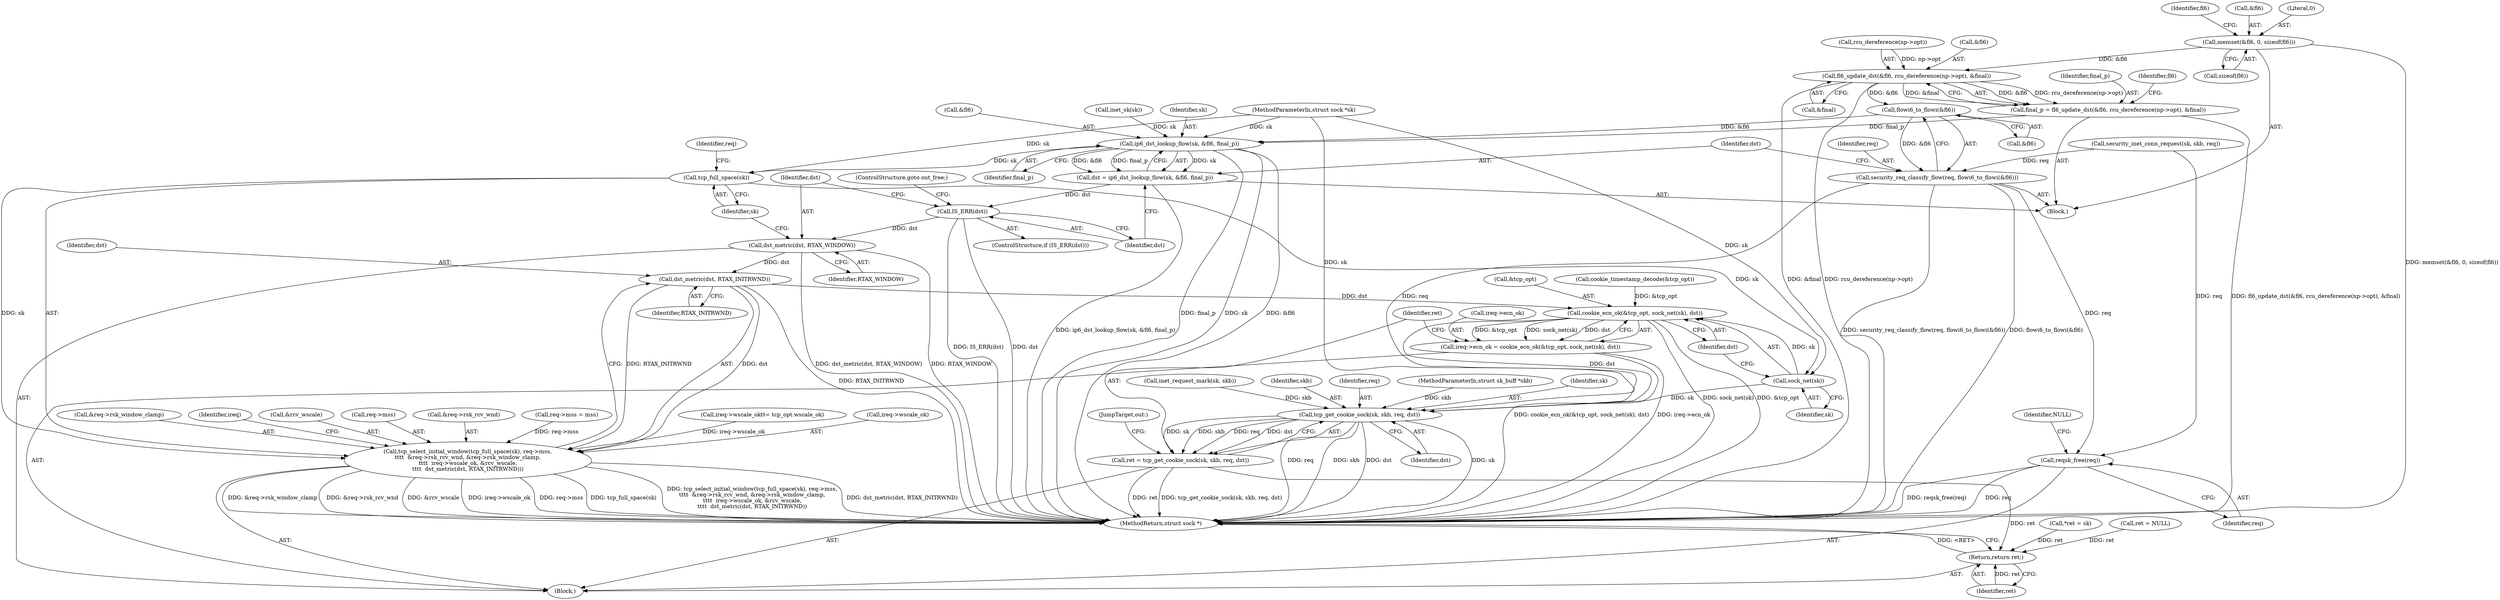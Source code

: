 digraph "0_linux_45f6fad84cc305103b28d73482b344d7f5b76f39_14@API" {
"1000425" [label="(Call,memset(&fl6, 0, sizeof(fl6)))"];
"1000445" [label="(Call,fl6_update_dst(&fl6, rcu_dereference(np->opt), &final))"];
"1000443" [label="(Call,final_p = fl6_update_dst(&fl6, rcu_dereference(np->opt), &final))"];
"1000497" [label="(Call,ip6_dst_lookup_flow(sk, &fl6, final_p))"];
"1000495" [label="(Call,dst = ip6_dst_lookup_flow(sk, &fl6, final_p))"];
"1000503" [label="(Call,IS_ERR(dst))"];
"1000506" [label="(Call,dst_metric(dst, RTAX_WINDOW))"];
"1000528" [label="(Call,dst_metric(dst, RTAX_INITRWND))"];
"1000509" [label="(Call,tcp_select_initial_window(tcp_full_space(sk), req->mss,\n\t\t\t\t  &req->rsk_rcv_wnd, &req->rsk_window_clamp,\n\t\t\t\t  ireq->wscale_ok, &rcv_wscale,\n\t\t\t\t  dst_metric(dst, RTAX_INITRWND)))"];
"1000540" [label="(Call,cookie_ecn_ok(&tcp_opt, sock_net(sk), dst))"];
"1000536" [label="(Call,ireq->ecn_ok = cookie_ecn_ok(&tcp_opt, sock_net(sk), dst))"];
"1000548" [label="(Call,tcp_get_cookie_sock(sk, skb, req, dst))"];
"1000546" [label="(Call,ret = tcp_get_cookie_sock(sk, skb, req, dst))"];
"1000554" [label="(Return,return ret;)"];
"1000510" [label="(Call,tcp_full_space(sk))"];
"1000543" [label="(Call,sock_net(sk))"];
"1000492" [label="(Call,flowi6_to_flowi(&fl6))"];
"1000490" [label="(Call,security_req_classify_flow(req, flowi6_to_flowi(&fl6)))"];
"1000557" [label="(Call,reqsk_free(req))"];
"1000497" [label="(Call,ip6_dst_lookup_flow(sk, &fl6, final_p))"];
"1000135" [label="(Call,*ret = sk)"];
"1000507" [label="(Identifier,dst)"];
"1000543" [label="(Call,sock_net(sk))"];
"1000226" [label="(Call,security_inet_conn_request(sk, skb, req))"];
"1000198" [label="(Call,ret = NULL)"];
"1000104" [label="(MethodParameterIn,struct sock *sk)"];
"1000491" [label="(Identifier,req)"];
"1000501" [label="(Identifier,final_p)"];
"1000492" [label="(Call,flowi6_to_flowi(&fl6))"];
"1000373" [label="(Call,ireq->wscale_ok\t\t= tcp_opt.wscale_ok)"];
"1000351" [label="(Call,inet_request_mark(sk, skb))"];
"1000546" [label="(Call,ret = tcp_get_cookie_sock(sk, skb, req, dst))"];
"1000528" [label="(Call,dst_metric(dst, RTAX_INITRWND))"];
"1000433" [label="(Identifier,fl6)"];
"1000554" [label="(Return,return ret;)"];
"1000448" [label="(Call,rcu_dereference(np->opt))"];
"1000425" [label="(Call,memset(&fl6, 0, sizeof(fl6)))"];
"1000498" [label="(Identifier,sk)"];
"1000496" [label="(Identifier,dst)"];
"1000194" [label="(Call,cookie_timestamp_decode(&tcp_opt))"];
"1000552" [label="(Identifier,dst)"];
"1000499" [label="(Call,&fl6)"];
"1000490" [label="(Call,security_req_classify_flow(req, flowi6_to_flowi(&fl6)))"];
"1000506" [label="(Call,dst_metric(dst, RTAX_WINDOW))"];
"1000558" [label="(Identifier,req)"];
"1000555" [label="(Identifier,ret)"];
"1000444" [label="(Identifier,final_p)"];
"1000529" [label="(Identifier,dst)"];
"1000541" [label="(Call,&tcp_opt)"];
"1000536" [label="(Call,ireq->ecn_ok = cookie_ecn_ok(&tcp_opt, sock_net(sk), dst))"];
"1000445" [label="(Call,fl6_update_dst(&fl6, rcu_dereference(np->opt), &final))"];
"1000553" [label="(JumpTarget,out:)"];
"1000456" [label="(Identifier,fl6)"];
"1000545" [label="(Identifier,dst)"];
"1000550" [label="(Identifier,skb)"];
"1000511" [label="(Identifier,sk)"];
"1000502" [label="(ControlStructure,if (IS_ERR(dst)))"];
"1000443" [label="(Call,final_p = fl6_update_dst(&fl6, rcu_dereference(np->opt), &final))"];
"1000504" [label="(Identifier,dst)"];
"1000530" [label="(Identifier,RTAX_INITRWND)"];
"1000547" [label="(Identifier,ret)"];
"1000510" [label="(Call,tcp_full_space(sk))"];
"1000523" [label="(Call,ireq->wscale_ok)"];
"1000426" [label="(Call,&fl6)"];
"1000519" [label="(Call,&req->rsk_window_clamp)"];
"1000503" [label="(Call,IS_ERR(dst))"];
"1000429" [label="(Call,sizeof(fl6))"];
"1000533" [label="(Identifier,ireq)"];
"1000537" [label="(Call,ireq->ecn_ok)"];
"1000428" [label="(Literal,0)"];
"1000487" [label="(Call,inet_sk(sk))"];
"1000560" [label="(Identifier,NULL)"];
"1000544" [label="(Identifier,sk)"];
"1000548" [label="(Call,tcp_get_cookie_sock(sk, skb, req, dst))"];
"1000452" [label="(Call,&final)"];
"1000526" [label="(Call,&rcv_wscale)"];
"1000512" [label="(Call,req->mss)"];
"1000551" [label="(Identifier,req)"];
"1000105" [label="(MethodParameterIn,struct sk_buff *skb)"];
"1000508" [label="(Identifier,RTAX_WINDOW)"];
"1000561" [label="(MethodReturn,struct sock *)"];
"1000505" [label="(ControlStructure,goto out_free;)"];
"1000557" [label="(Call,reqsk_free(req))"];
"1000446" [label="(Call,&fl6)"];
"1000495" [label="(Call,dst = ip6_dst_lookup_flow(sk, &fl6, final_p))"];
"1000106" [label="(Block,)"];
"1000540" [label="(Call,cookie_ecn_ok(&tcp_opt, sock_net(sk), dst))"];
"1000509" [label="(Call,tcp_select_initial_window(tcp_full_space(sk), req->mss,\n\t\t\t\t  &req->rsk_rcv_wnd, &req->rsk_window_clamp,\n\t\t\t\t  ireq->wscale_ok, &rcv_wscale,\n\t\t\t\t  dst_metric(dst, RTAX_INITRWND)))"];
"1000421" [label="(Block,)"];
"1000549" [label="(Identifier,sk)"];
"1000515" [label="(Call,&req->rsk_rcv_wnd)"];
"1000513" [label="(Identifier,req)"];
"1000493" [label="(Call,&fl6)"];
"1000231" [label="(Call,req->mss = mss)"];
"1000425" -> "1000421"  [label="AST: "];
"1000425" -> "1000429"  [label="CFG: "];
"1000426" -> "1000425"  [label="AST: "];
"1000428" -> "1000425"  [label="AST: "];
"1000429" -> "1000425"  [label="AST: "];
"1000433" -> "1000425"  [label="CFG: "];
"1000425" -> "1000561"  [label="DDG: memset(&fl6, 0, sizeof(fl6))"];
"1000425" -> "1000445"  [label="DDG: &fl6"];
"1000445" -> "1000443"  [label="AST: "];
"1000445" -> "1000452"  [label="CFG: "];
"1000446" -> "1000445"  [label="AST: "];
"1000448" -> "1000445"  [label="AST: "];
"1000452" -> "1000445"  [label="AST: "];
"1000443" -> "1000445"  [label="CFG: "];
"1000445" -> "1000561"  [label="DDG: &final"];
"1000445" -> "1000561"  [label="DDG: rcu_dereference(np->opt)"];
"1000445" -> "1000443"  [label="DDG: &fl6"];
"1000445" -> "1000443"  [label="DDG: rcu_dereference(np->opt)"];
"1000445" -> "1000443"  [label="DDG: &final"];
"1000448" -> "1000445"  [label="DDG: np->opt"];
"1000445" -> "1000492"  [label="DDG: &fl6"];
"1000443" -> "1000421"  [label="AST: "];
"1000444" -> "1000443"  [label="AST: "];
"1000456" -> "1000443"  [label="CFG: "];
"1000443" -> "1000561"  [label="DDG: fl6_update_dst(&fl6, rcu_dereference(np->opt), &final)"];
"1000443" -> "1000497"  [label="DDG: final_p"];
"1000497" -> "1000495"  [label="AST: "];
"1000497" -> "1000501"  [label="CFG: "];
"1000498" -> "1000497"  [label="AST: "];
"1000499" -> "1000497"  [label="AST: "];
"1000501" -> "1000497"  [label="AST: "];
"1000495" -> "1000497"  [label="CFG: "];
"1000497" -> "1000561"  [label="DDG: sk"];
"1000497" -> "1000561"  [label="DDG: &fl6"];
"1000497" -> "1000561"  [label="DDG: final_p"];
"1000497" -> "1000495"  [label="DDG: sk"];
"1000497" -> "1000495"  [label="DDG: &fl6"];
"1000497" -> "1000495"  [label="DDG: final_p"];
"1000487" -> "1000497"  [label="DDG: sk"];
"1000104" -> "1000497"  [label="DDG: sk"];
"1000492" -> "1000497"  [label="DDG: &fl6"];
"1000497" -> "1000510"  [label="DDG: sk"];
"1000495" -> "1000421"  [label="AST: "];
"1000496" -> "1000495"  [label="AST: "];
"1000504" -> "1000495"  [label="CFG: "];
"1000495" -> "1000561"  [label="DDG: ip6_dst_lookup_flow(sk, &fl6, final_p)"];
"1000495" -> "1000503"  [label="DDG: dst"];
"1000503" -> "1000502"  [label="AST: "];
"1000503" -> "1000504"  [label="CFG: "];
"1000504" -> "1000503"  [label="AST: "];
"1000505" -> "1000503"  [label="CFG: "];
"1000507" -> "1000503"  [label="CFG: "];
"1000503" -> "1000561"  [label="DDG: IS_ERR(dst)"];
"1000503" -> "1000561"  [label="DDG: dst"];
"1000503" -> "1000506"  [label="DDG: dst"];
"1000506" -> "1000106"  [label="AST: "];
"1000506" -> "1000508"  [label="CFG: "];
"1000507" -> "1000506"  [label="AST: "];
"1000508" -> "1000506"  [label="AST: "];
"1000511" -> "1000506"  [label="CFG: "];
"1000506" -> "1000561"  [label="DDG: dst_metric(dst, RTAX_WINDOW)"];
"1000506" -> "1000561"  [label="DDG: RTAX_WINDOW"];
"1000506" -> "1000528"  [label="DDG: dst"];
"1000528" -> "1000509"  [label="AST: "];
"1000528" -> "1000530"  [label="CFG: "];
"1000529" -> "1000528"  [label="AST: "];
"1000530" -> "1000528"  [label="AST: "];
"1000509" -> "1000528"  [label="CFG: "];
"1000528" -> "1000561"  [label="DDG: RTAX_INITRWND"];
"1000528" -> "1000509"  [label="DDG: dst"];
"1000528" -> "1000509"  [label="DDG: RTAX_INITRWND"];
"1000528" -> "1000540"  [label="DDG: dst"];
"1000509" -> "1000106"  [label="AST: "];
"1000510" -> "1000509"  [label="AST: "];
"1000512" -> "1000509"  [label="AST: "];
"1000515" -> "1000509"  [label="AST: "];
"1000519" -> "1000509"  [label="AST: "];
"1000523" -> "1000509"  [label="AST: "];
"1000526" -> "1000509"  [label="AST: "];
"1000533" -> "1000509"  [label="CFG: "];
"1000509" -> "1000561"  [label="DDG: tcp_select_initial_window(tcp_full_space(sk), req->mss,\n\t\t\t\t  &req->rsk_rcv_wnd, &req->rsk_window_clamp,\n\t\t\t\t  ireq->wscale_ok, &rcv_wscale,\n\t\t\t\t  dst_metric(dst, RTAX_INITRWND))"];
"1000509" -> "1000561"  [label="DDG: dst_metric(dst, RTAX_INITRWND)"];
"1000509" -> "1000561"  [label="DDG: &req->rsk_window_clamp"];
"1000509" -> "1000561"  [label="DDG: &req->rsk_rcv_wnd"];
"1000509" -> "1000561"  [label="DDG: &rcv_wscale"];
"1000509" -> "1000561"  [label="DDG: ireq->wscale_ok"];
"1000509" -> "1000561"  [label="DDG: req->mss"];
"1000509" -> "1000561"  [label="DDG: tcp_full_space(sk)"];
"1000510" -> "1000509"  [label="DDG: sk"];
"1000231" -> "1000509"  [label="DDG: req->mss"];
"1000373" -> "1000509"  [label="DDG: ireq->wscale_ok"];
"1000540" -> "1000536"  [label="AST: "];
"1000540" -> "1000545"  [label="CFG: "];
"1000541" -> "1000540"  [label="AST: "];
"1000543" -> "1000540"  [label="AST: "];
"1000545" -> "1000540"  [label="AST: "];
"1000536" -> "1000540"  [label="CFG: "];
"1000540" -> "1000561"  [label="DDG: sock_net(sk)"];
"1000540" -> "1000561"  [label="DDG: &tcp_opt"];
"1000540" -> "1000536"  [label="DDG: &tcp_opt"];
"1000540" -> "1000536"  [label="DDG: sock_net(sk)"];
"1000540" -> "1000536"  [label="DDG: dst"];
"1000194" -> "1000540"  [label="DDG: &tcp_opt"];
"1000543" -> "1000540"  [label="DDG: sk"];
"1000540" -> "1000548"  [label="DDG: dst"];
"1000536" -> "1000106"  [label="AST: "];
"1000537" -> "1000536"  [label="AST: "];
"1000547" -> "1000536"  [label="CFG: "];
"1000536" -> "1000561"  [label="DDG: cookie_ecn_ok(&tcp_opt, sock_net(sk), dst)"];
"1000536" -> "1000561"  [label="DDG: ireq->ecn_ok"];
"1000548" -> "1000546"  [label="AST: "];
"1000548" -> "1000552"  [label="CFG: "];
"1000549" -> "1000548"  [label="AST: "];
"1000550" -> "1000548"  [label="AST: "];
"1000551" -> "1000548"  [label="AST: "];
"1000552" -> "1000548"  [label="AST: "];
"1000546" -> "1000548"  [label="CFG: "];
"1000548" -> "1000561"  [label="DDG: skb"];
"1000548" -> "1000561"  [label="DDG: req"];
"1000548" -> "1000561"  [label="DDG: sk"];
"1000548" -> "1000561"  [label="DDG: dst"];
"1000548" -> "1000546"  [label="DDG: sk"];
"1000548" -> "1000546"  [label="DDG: skb"];
"1000548" -> "1000546"  [label="DDG: req"];
"1000548" -> "1000546"  [label="DDG: dst"];
"1000543" -> "1000548"  [label="DDG: sk"];
"1000104" -> "1000548"  [label="DDG: sk"];
"1000351" -> "1000548"  [label="DDG: skb"];
"1000105" -> "1000548"  [label="DDG: skb"];
"1000490" -> "1000548"  [label="DDG: req"];
"1000546" -> "1000106"  [label="AST: "];
"1000547" -> "1000546"  [label="AST: "];
"1000553" -> "1000546"  [label="CFG: "];
"1000546" -> "1000561"  [label="DDG: tcp_get_cookie_sock(sk, skb, req, dst)"];
"1000546" -> "1000561"  [label="DDG: ret"];
"1000546" -> "1000554"  [label="DDG: ret"];
"1000554" -> "1000106"  [label="AST: "];
"1000554" -> "1000555"  [label="CFG: "];
"1000555" -> "1000554"  [label="AST: "];
"1000561" -> "1000554"  [label="CFG: "];
"1000554" -> "1000561"  [label="DDG: <RET>"];
"1000555" -> "1000554"  [label="DDG: ret"];
"1000198" -> "1000554"  [label="DDG: ret"];
"1000135" -> "1000554"  [label="DDG: ret"];
"1000510" -> "1000511"  [label="CFG: "];
"1000511" -> "1000510"  [label="AST: "];
"1000513" -> "1000510"  [label="CFG: "];
"1000104" -> "1000510"  [label="DDG: sk"];
"1000510" -> "1000543"  [label="DDG: sk"];
"1000543" -> "1000544"  [label="CFG: "];
"1000544" -> "1000543"  [label="AST: "];
"1000545" -> "1000543"  [label="CFG: "];
"1000104" -> "1000543"  [label="DDG: sk"];
"1000492" -> "1000490"  [label="AST: "];
"1000492" -> "1000493"  [label="CFG: "];
"1000493" -> "1000492"  [label="AST: "];
"1000490" -> "1000492"  [label="CFG: "];
"1000492" -> "1000490"  [label="DDG: &fl6"];
"1000490" -> "1000421"  [label="AST: "];
"1000491" -> "1000490"  [label="AST: "];
"1000496" -> "1000490"  [label="CFG: "];
"1000490" -> "1000561"  [label="DDG: security_req_classify_flow(req, flowi6_to_flowi(&fl6))"];
"1000490" -> "1000561"  [label="DDG: flowi6_to_flowi(&fl6)"];
"1000226" -> "1000490"  [label="DDG: req"];
"1000490" -> "1000557"  [label="DDG: req"];
"1000557" -> "1000106"  [label="AST: "];
"1000557" -> "1000558"  [label="CFG: "];
"1000558" -> "1000557"  [label="AST: "];
"1000560" -> "1000557"  [label="CFG: "];
"1000557" -> "1000561"  [label="DDG: reqsk_free(req)"];
"1000557" -> "1000561"  [label="DDG: req"];
"1000226" -> "1000557"  [label="DDG: req"];
}

